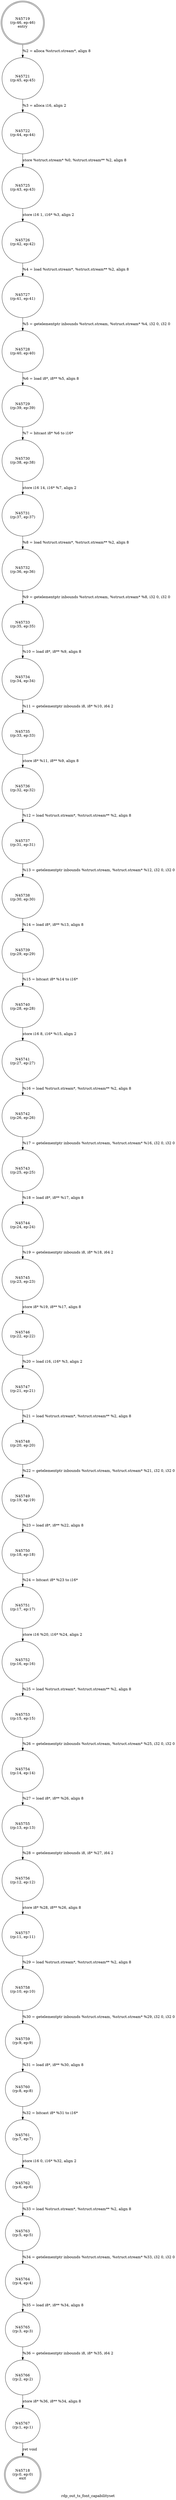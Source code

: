 digraph rdp_out_ts_font_capabilityset {
label="rdp_out_ts_font_capabilityset"
45718 [label="N45718\n(rp:0, ep:0)\nexit", shape="doublecircle"]
45719 [label="N45719\n(rp:46, ep:46)\nentry", shape="doublecircle"]
45719 -> 45721 [label="%2 = alloca %struct.stream*, align 8"]
45721 [label="N45721\n(rp:45, ep:45)", shape="circle"]
45721 -> 45722 [label="%3 = alloca i16, align 2"]
45722 [label="N45722\n(rp:44, ep:44)", shape="circle"]
45722 -> 45725 [label="store %struct.stream* %0, %struct.stream** %2, align 8"]
45725 [label="N45725\n(rp:43, ep:43)", shape="circle"]
45725 -> 45726 [label="store i16 1, i16* %3, align 2"]
45726 [label="N45726\n(rp:42, ep:42)", shape="circle"]
45726 -> 45727 [label="%4 = load %struct.stream*, %struct.stream** %2, align 8"]
45727 [label="N45727\n(rp:41, ep:41)", shape="circle"]
45727 -> 45728 [label="%5 = getelementptr inbounds %struct.stream, %struct.stream* %4, i32 0, i32 0"]
45728 [label="N45728\n(rp:40, ep:40)", shape="circle"]
45728 -> 45729 [label="%6 = load i8*, i8** %5, align 8"]
45729 [label="N45729\n(rp:39, ep:39)", shape="circle"]
45729 -> 45730 [label="%7 = bitcast i8* %6 to i16*"]
45730 [label="N45730\n(rp:38, ep:38)", shape="circle"]
45730 -> 45731 [label="store i16 14, i16* %7, align 2"]
45731 [label="N45731\n(rp:37, ep:37)", shape="circle"]
45731 -> 45732 [label="%8 = load %struct.stream*, %struct.stream** %2, align 8"]
45732 [label="N45732\n(rp:36, ep:36)", shape="circle"]
45732 -> 45733 [label="%9 = getelementptr inbounds %struct.stream, %struct.stream* %8, i32 0, i32 0"]
45733 [label="N45733\n(rp:35, ep:35)", shape="circle"]
45733 -> 45734 [label="%10 = load i8*, i8** %9, align 8"]
45734 [label="N45734\n(rp:34, ep:34)", shape="circle"]
45734 -> 45735 [label="%11 = getelementptr inbounds i8, i8* %10, i64 2"]
45735 [label="N45735\n(rp:33, ep:33)", shape="circle"]
45735 -> 45736 [label="store i8* %11, i8** %9, align 8"]
45736 [label="N45736\n(rp:32, ep:32)", shape="circle"]
45736 -> 45737 [label="%12 = load %struct.stream*, %struct.stream** %2, align 8"]
45737 [label="N45737\n(rp:31, ep:31)", shape="circle"]
45737 -> 45738 [label="%13 = getelementptr inbounds %struct.stream, %struct.stream* %12, i32 0, i32 0"]
45738 [label="N45738\n(rp:30, ep:30)", shape="circle"]
45738 -> 45739 [label="%14 = load i8*, i8** %13, align 8"]
45739 [label="N45739\n(rp:29, ep:29)", shape="circle"]
45739 -> 45740 [label="%15 = bitcast i8* %14 to i16*"]
45740 [label="N45740\n(rp:28, ep:28)", shape="circle"]
45740 -> 45741 [label="store i16 8, i16* %15, align 2"]
45741 [label="N45741\n(rp:27, ep:27)", shape="circle"]
45741 -> 45742 [label="%16 = load %struct.stream*, %struct.stream** %2, align 8"]
45742 [label="N45742\n(rp:26, ep:26)", shape="circle"]
45742 -> 45743 [label="%17 = getelementptr inbounds %struct.stream, %struct.stream* %16, i32 0, i32 0"]
45743 [label="N45743\n(rp:25, ep:25)", shape="circle"]
45743 -> 45744 [label="%18 = load i8*, i8** %17, align 8"]
45744 [label="N45744\n(rp:24, ep:24)", shape="circle"]
45744 -> 45745 [label="%19 = getelementptr inbounds i8, i8* %18, i64 2"]
45745 [label="N45745\n(rp:23, ep:23)", shape="circle"]
45745 -> 45746 [label="store i8* %19, i8** %17, align 8"]
45746 [label="N45746\n(rp:22, ep:22)", shape="circle"]
45746 -> 45747 [label="%20 = load i16, i16* %3, align 2"]
45747 [label="N45747\n(rp:21, ep:21)", shape="circle"]
45747 -> 45748 [label="%21 = load %struct.stream*, %struct.stream** %2, align 8"]
45748 [label="N45748\n(rp:20, ep:20)", shape="circle"]
45748 -> 45749 [label="%22 = getelementptr inbounds %struct.stream, %struct.stream* %21, i32 0, i32 0"]
45749 [label="N45749\n(rp:19, ep:19)", shape="circle"]
45749 -> 45750 [label="%23 = load i8*, i8** %22, align 8"]
45750 [label="N45750\n(rp:18, ep:18)", shape="circle"]
45750 -> 45751 [label="%24 = bitcast i8* %23 to i16*"]
45751 [label="N45751\n(rp:17, ep:17)", shape="circle"]
45751 -> 45752 [label="store i16 %20, i16* %24, align 2"]
45752 [label="N45752\n(rp:16, ep:16)", shape="circle"]
45752 -> 45753 [label="%25 = load %struct.stream*, %struct.stream** %2, align 8"]
45753 [label="N45753\n(rp:15, ep:15)", shape="circle"]
45753 -> 45754 [label="%26 = getelementptr inbounds %struct.stream, %struct.stream* %25, i32 0, i32 0"]
45754 [label="N45754\n(rp:14, ep:14)", shape="circle"]
45754 -> 45755 [label="%27 = load i8*, i8** %26, align 8"]
45755 [label="N45755\n(rp:13, ep:13)", shape="circle"]
45755 -> 45756 [label="%28 = getelementptr inbounds i8, i8* %27, i64 2"]
45756 [label="N45756\n(rp:12, ep:12)", shape="circle"]
45756 -> 45757 [label="store i8* %28, i8** %26, align 8"]
45757 [label="N45757\n(rp:11, ep:11)", shape="circle"]
45757 -> 45758 [label="%29 = load %struct.stream*, %struct.stream** %2, align 8"]
45758 [label="N45758\n(rp:10, ep:10)", shape="circle"]
45758 -> 45759 [label="%30 = getelementptr inbounds %struct.stream, %struct.stream* %29, i32 0, i32 0"]
45759 [label="N45759\n(rp:9, ep:9)", shape="circle"]
45759 -> 45760 [label="%31 = load i8*, i8** %30, align 8"]
45760 [label="N45760\n(rp:8, ep:8)", shape="circle"]
45760 -> 45761 [label="%32 = bitcast i8* %31 to i16*"]
45761 [label="N45761\n(rp:7, ep:7)", shape="circle"]
45761 -> 45762 [label="store i16 0, i16* %32, align 2"]
45762 [label="N45762\n(rp:6, ep:6)", shape="circle"]
45762 -> 45763 [label="%33 = load %struct.stream*, %struct.stream** %2, align 8"]
45763 [label="N45763\n(rp:5, ep:5)", shape="circle"]
45763 -> 45764 [label="%34 = getelementptr inbounds %struct.stream, %struct.stream* %33, i32 0, i32 0"]
45764 [label="N45764\n(rp:4, ep:4)", shape="circle"]
45764 -> 45765 [label="%35 = load i8*, i8** %34, align 8"]
45765 [label="N45765\n(rp:3, ep:3)", shape="circle"]
45765 -> 45766 [label="%36 = getelementptr inbounds i8, i8* %35, i64 2"]
45766 [label="N45766\n(rp:2, ep:2)", shape="circle"]
45766 -> 45767 [label="store i8* %36, i8** %34, align 8"]
45767 [label="N45767\n(rp:1, ep:1)", shape="circle"]
45767 -> 45718 [label="ret void"]
}
